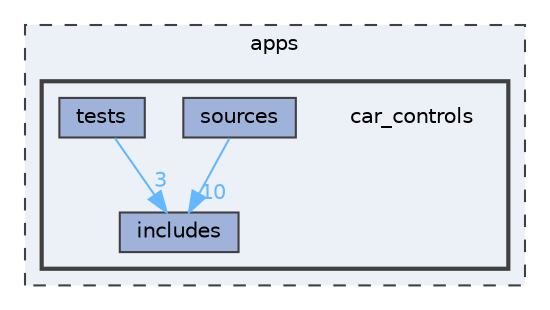 digraph "apps/car_controls"
{
 // LATEX_PDF_SIZE
  bgcolor="transparent";
  edge [fontname=Helvetica,fontsize=10,labelfontname=Helvetica,labelfontsize=10];
  node [fontname=Helvetica,fontsize=10,shape=box,height=0.2,width=0.4];
  compound=true
  subgraph clusterdir_9654b8d08f4bba4e84b362c5fd320bee {
    graph [ bgcolor="#ecf0f7", pencolor="grey25", label="apps", fontname=Helvetica,fontsize=10 style="filled,dashed", URL="dir_9654b8d08f4bba4e84b362c5fd320bee.html",tooltip=""]
  subgraph clusterdir_3a73acc705ac82e894010e833d7f3973 {
    graph [ bgcolor="#ecf0f7", pencolor="grey25", label="", fontname=Helvetica,fontsize=10 style="filled,bold", URL="dir_3a73acc705ac82e894010e833d7f3973.html",tooltip=""]
    dir_3a73acc705ac82e894010e833d7f3973 [shape=plaintext, label="car_controls"];
  dir_8ea8c5fce4af4e3cde6c27b4e1cbd2c6 [label="includes", fillcolor="#9fb2da", color="grey25", style="filled", URL="dir_8ea8c5fce4af4e3cde6c27b4e1cbd2c6.html",tooltip=""];
  dir_cb359ac8b674736367810e3a91e1f655 [label="sources", fillcolor="#9fb2da", color="grey25", style="filled", URL="dir_cb359ac8b674736367810e3a91e1f655.html",tooltip=""];
  dir_09baeeae9748e6b6f50f47e1d7486b07 [label="tests", fillcolor="#9fb2da", color="grey25", style="filled", URL="dir_09baeeae9748e6b6f50f47e1d7486b07.html",tooltip=""];
  }
  }
  dir_cb359ac8b674736367810e3a91e1f655->dir_8ea8c5fce4af4e3cde6c27b4e1cbd2c6 [headlabel="10", labeldistance=1.5 headhref="dir_000037_000022.html" href="dir_000037_000022.html" color="steelblue1" fontcolor="steelblue1"];
  dir_09baeeae9748e6b6f50f47e1d7486b07->dir_8ea8c5fce4af4e3cde6c27b4e1cbd2c6 [headlabel="3", labeldistance=1.5 headhref="dir_000042_000022.html" href="dir_000042_000022.html" color="steelblue1" fontcolor="steelblue1"];
}
